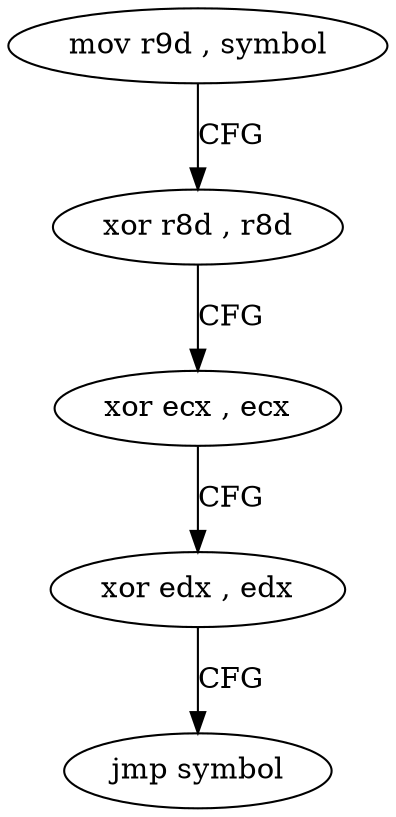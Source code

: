 digraph "func" {
"4267200" [label = "mov r9d , symbol" ]
"4267206" [label = "xor r8d , r8d" ]
"4267209" [label = "xor ecx , ecx" ]
"4267211" [label = "xor edx , edx" ]
"4267213" [label = "jmp symbol" ]
"4267200" -> "4267206" [ label = "CFG" ]
"4267206" -> "4267209" [ label = "CFG" ]
"4267209" -> "4267211" [ label = "CFG" ]
"4267211" -> "4267213" [ label = "CFG" ]
}
